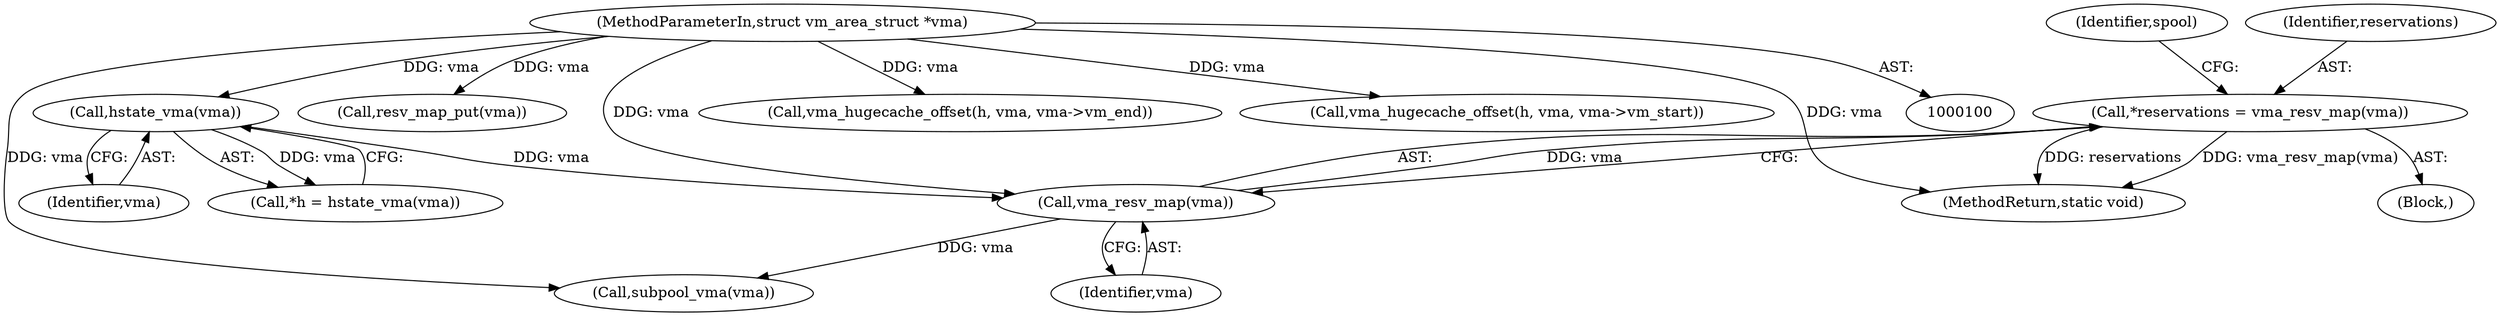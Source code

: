 digraph "0_linux_c50ac050811d6485616a193eb0f37bfbd191cc89_0@pointer" {
"1000109" [label="(Call,*reservations = vma_resv_map(vma))"];
"1000111" [label="(Call,vma_resv_map(vma))"];
"1000106" [label="(Call,hstate_vma(vma))"];
"1000101" [label="(MethodParameterIn,struct vm_area_struct *vma)"];
"1000102" [label="(Block,)"];
"1000153" [label="(Call,resv_map_put(vma))"];
"1000116" [label="(Call,subpool_vma(vma))"];
"1000109" [label="(Call,*reservations = vma_resv_map(vma))"];
"1000115" [label="(Identifier,spool)"];
"1000107" [label="(Identifier,vma)"];
"1000106" [label="(Call,hstate_vma(vma))"];
"1000112" [label="(Identifier,vma)"];
"1000111" [label="(Call,vma_resv_map(vma))"];
"1000110" [label="(Identifier,reservations)"];
"1000101" [label="(MethodParameterIn,struct vm_area_struct *vma)"];
"1000104" [label="(Call,*h = hstate_vma(vma))"];
"1000134" [label="(Call,vma_hugecache_offset(h, vma, vma->vm_end))"];
"1000165" [label="(MethodReturn,static void)"];
"1000126" [label="(Call,vma_hugecache_offset(h, vma, vma->vm_start))"];
"1000109" -> "1000102"  [label="AST: "];
"1000109" -> "1000111"  [label="CFG: "];
"1000110" -> "1000109"  [label="AST: "];
"1000111" -> "1000109"  [label="AST: "];
"1000115" -> "1000109"  [label="CFG: "];
"1000109" -> "1000165"  [label="DDG: reservations"];
"1000109" -> "1000165"  [label="DDG: vma_resv_map(vma)"];
"1000111" -> "1000109"  [label="DDG: vma"];
"1000111" -> "1000112"  [label="CFG: "];
"1000112" -> "1000111"  [label="AST: "];
"1000106" -> "1000111"  [label="DDG: vma"];
"1000101" -> "1000111"  [label="DDG: vma"];
"1000111" -> "1000116"  [label="DDG: vma"];
"1000106" -> "1000104"  [label="AST: "];
"1000106" -> "1000107"  [label="CFG: "];
"1000107" -> "1000106"  [label="AST: "];
"1000104" -> "1000106"  [label="CFG: "];
"1000106" -> "1000104"  [label="DDG: vma"];
"1000101" -> "1000106"  [label="DDG: vma"];
"1000101" -> "1000100"  [label="AST: "];
"1000101" -> "1000165"  [label="DDG: vma"];
"1000101" -> "1000116"  [label="DDG: vma"];
"1000101" -> "1000126"  [label="DDG: vma"];
"1000101" -> "1000134"  [label="DDG: vma"];
"1000101" -> "1000153"  [label="DDG: vma"];
}
